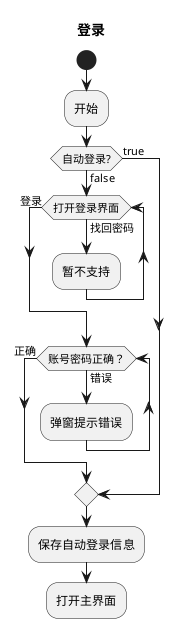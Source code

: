 @startuml LibraryManagementSystem

title **登录**

start
:开始;
if (自动登录?) then (false)
    while(打开登录界面) is (找回密码)
        :暂不支持;
    endwhile(登录)
    
    while(账号密码正确？) is (错误)
        :弹窗提示错误;
    endwhile(正确)
else(true)
endif
:保存自动登录信息;
:打开主界面;


@enduml